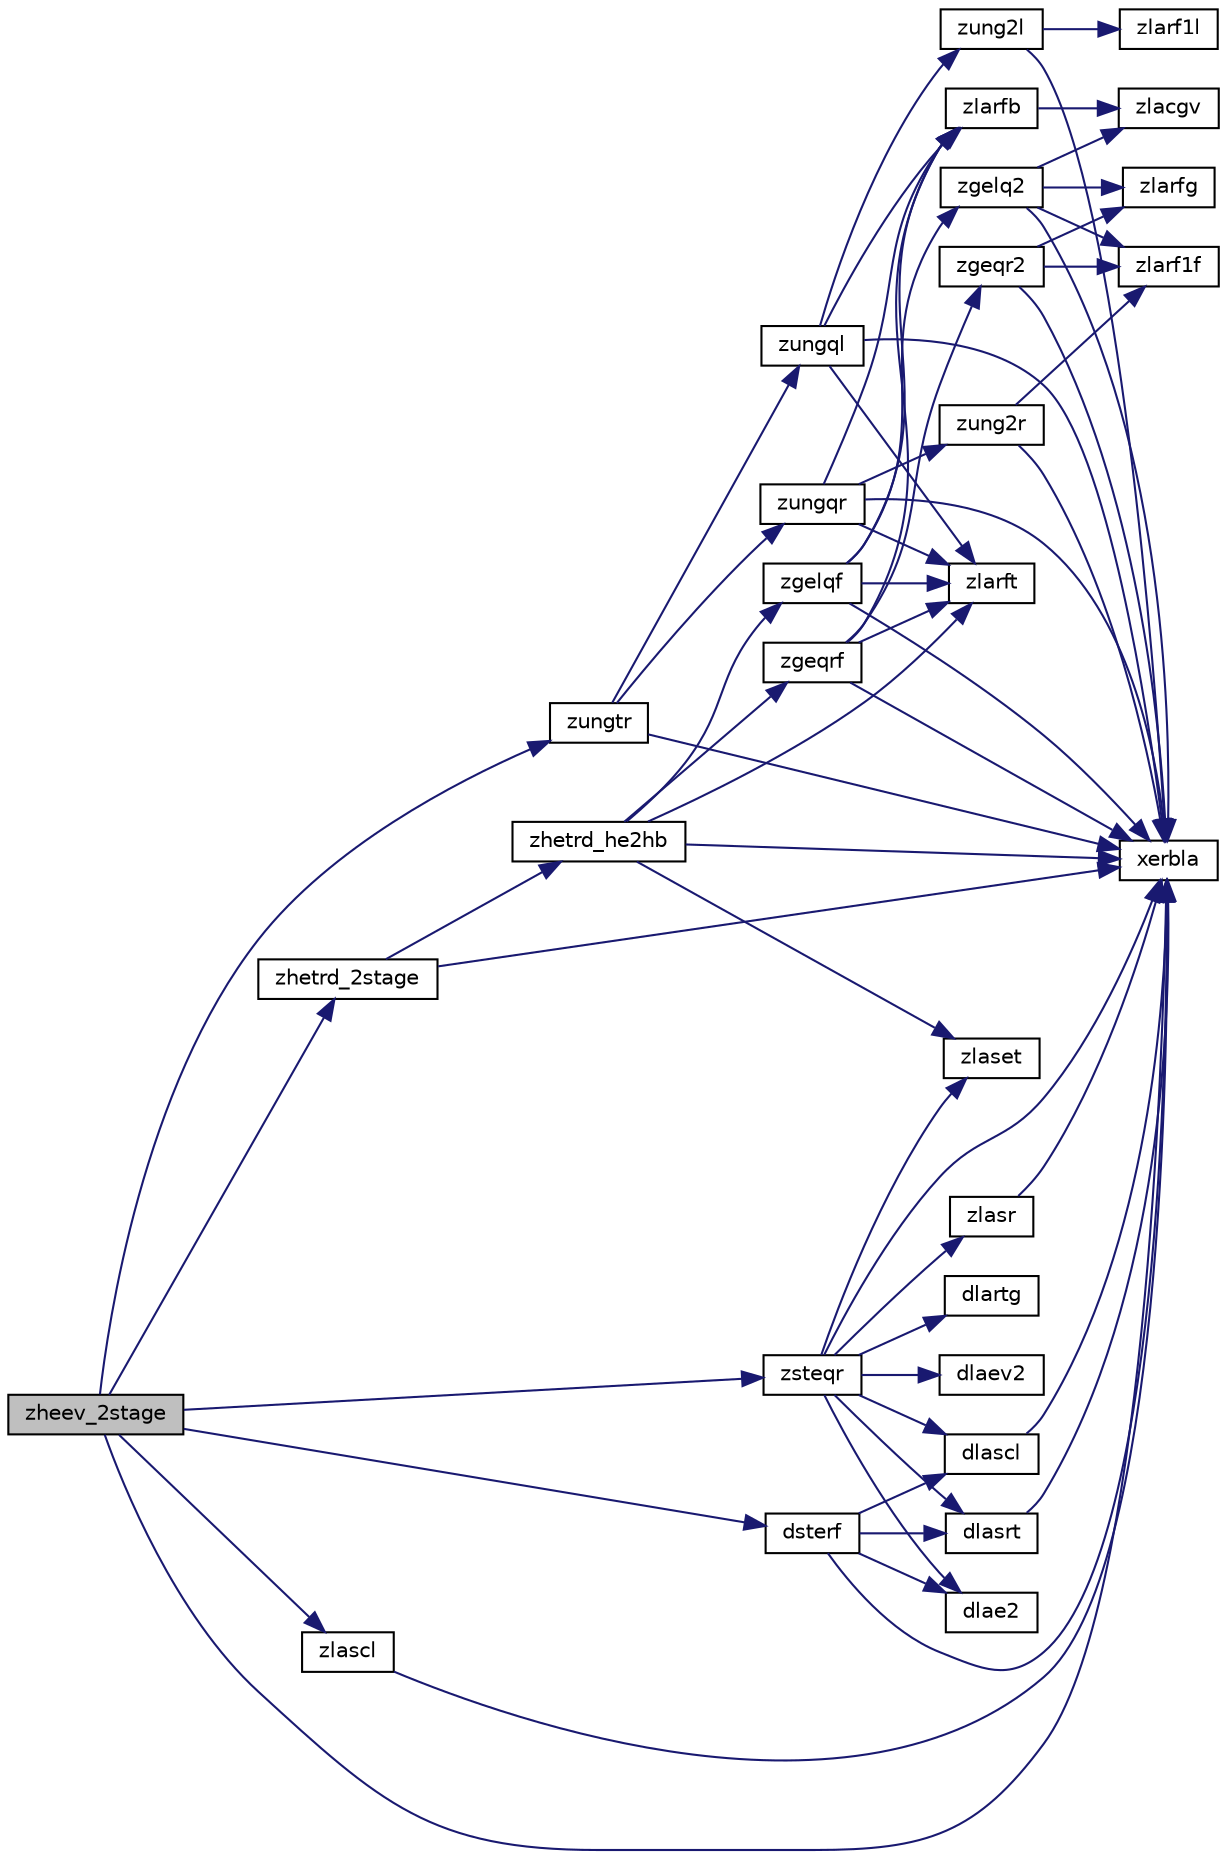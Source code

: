 digraph "zheev_2stage"
{
 // LATEX_PDF_SIZE
  edge [fontname="Helvetica",fontsize="10",labelfontname="Helvetica",labelfontsize="10"];
  node [fontname="Helvetica",fontsize="10",shape=record];
  rankdir="LR";
  Node1 [label="zheev_2stage",height=0.2,width=0.4,color="black", fillcolor="grey75", style="filled", fontcolor="black",tooltip="ZHEEV_2STAGE computes the eigenvalues and, optionally, the left and/or right eigenvectors for HE matr..."];
  Node1 -> Node2 [color="midnightblue",fontsize="10",style="solid",fontname="Helvetica"];
  Node2 [label="dsterf",height=0.2,width=0.4,color="black", fillcolor="white", style="filled",URL="$dsterf_8f.html#af0616552c11358ae8298d0ac18ac023c",tooltip="DSTERF"];
  Node2 -> Node3 [color="midnightblue",fontsize="10",style="solid",fontname="Helvetica"];
  Node3 [label="dlae2",height=0.2,width=0.4,color="black", fillcolor="white", style="filled",URL="$dlae2_8f.html#a8a36d905c1c66d345f791b91254da0ae",tooltip="DLAE2 computes the eigenvalues of a 2-by-2 symmetric matrix."];
  Node2 -> Node4 [color="midnightblue",fontsize="10",style="solid",fontname="Helvetica"];
  Node4 [label="dlascl",height=0.2,width=0.4,color="black", fillcolor="white", style="filled",URL="$dlascl_8f.html#a7bce4c35ec5a86ee0bfdd15c476d99c8",tooltip="DLASCL multiplies a general rectangular matrix by a real scalar defined as cto/cfrom."];
  Node4 -> Node5 [color="midnightblue",fontsize="10",style="solid",fontname="Helvetica"];
  Node5 [label="xerbla",height=0.2,width=0.4,color="black", fillcolor="white", style="filled",URL="$xerbla_8f.html#a377ee61015baf8dea7770b3a404b1c07",tooltip="XERBLA"];
  Node2 -> Node6 [color="midnightblue",fontsize="10",style="solid",fontname="Helvetica"];
  Node6 [label="dlasrt",height=0.2,width=0.4,color="black", fillcolor="white", style="filled",URL="$dlasrt_8f.html#a88a9fb57b6459176b68f21720d3d2ad2",tooltip="DLASRT sorts numbers in increasing or decreasing order."];
  Node6 -> Node5 [color="midnightblue",fontsize="10",style="solid",fontname="Helvetica"];
  Node2 -> Node5 [color="midnightblue",fontsize="10",style="solid",fontname="Helvetica"];
  Node1 -> Node5 [color="midnightblue",fontsize="10",style="solid",fontname="Helvetica"];
  Node1 -> Node7 [color="midnightblue",fontsize="10",style="solid",fontname="Helvetica"];
  Node7 [label="zhetrd_2stage",height=0.2,width=0.4,color="black", fillcolor="white", style="filled",URL="$zhetrd__2stage_8f.html#a15264199d62f32abbd25a5b880b62209",tooltip="ZHETRD_2STAGE"];
  Node7 -> Node5 [color="midnightblue",fontsize="10",style="solid",fontname="Helvetica"];
  Node7 -> Node8 [color="midnightblue",fontsize="10",style="solid",fontname="Helvetica"];
  Node8 [label="zhetrd_he2hb",height=0.2,width=0.4,color="black", fillcolor="white", style="filled",URL="$zhetrd__he2hb_8f.html#a448013fd996470cb42753829b5f4562a",tooltip="ZHETRD_HE2HB"];
  Node8 -> Node5 [color="midnightblue",fontsize="10",style="solid",fontname="Helvetica"];
  Node8 -> Node9 [color="midnightblue",fontsize="10",style="solid",fontname="Helvetica"];
  Node9 [label="zgelqf",height=0.2,width=0.4,color="black", fillcolor="white", style="filled",URL="$zgelqf_8f.html#a1ebfa1dc59e0f38a3e2eafd01e205fdb",tooltip="ZGELQF"];
  Node9 -> Node5 [color="midnightblue",fontsize="10",style="solid",fontname="Helvetica"];
  Node9 -> Node10 [color="midnightblue",fontsize="10",style="solid",fontname="Helvetica"];
  Node10 [label="zgelq2",height=0.2,width=0.4,color="black", fillcolor="white", style="filled",URL="$zgelq2_8f.html#a3ef30af067557006a607c01cc2310955",tooltip="ZGELQ2 computes the LQ factorization of a general rectangular matrix using an unblocked algorithm."];
  Node10 -> Node5 [color="midnightblue",fontsize="10",style="solid",fontname="Helvetica"];
  Node10 -> Node11 [color="midnightblue",fontsize="10",style="solid",fontname="Helvetica"];
  Node11 [label="zlacgv",height=0.2,width=0.4,color="black", fillcolor="white", style="filled",URL="$zlacgv_8f.html#ad2595ab7c6b89e1ff2e9d05542431719",tooltip="ZLACGV conjugates a complex vector."];
  Node10 -> Node12 [color="midnightblue",fontsize="10",style="solid",fontname="Helvetica"];
  Node12 [label="zlarf1f",height=0.2,width=0.4,color="black", fillcolor="white", style="filled",URL="$zlarf1f_8f.html#a48cd67b51ff589c1f2e0a9bf2b2c84ad",tooltip="ZLARF1F applies an elementary reflector to a general rectangular"];
  Node10 -> Node13 [color="midnightblue",fontsize="10",style="solid",fontname="Helvetica"];
  Node13 [label="zlarfg",height=0.2,width=0.4,color="black", fillcolor="white", style="filled",URL="$zlarfg_8f.html#af496f956f05bac0668fed468230355c7",tooltip="ZLARFG generates an elementary reflector (Householder matrix)."];
  Node9 -> Node14 [color="midnightblue",fontsize="10",style="solid",fontname="Helvetica"];
  Node14 [label="zlarfb",height=0.2,width=0.4,color="black", fillcolor="white", style="filled",URL="$zlarfb_8f.html#a250a7932f64a90dd1dcb20ab9957ad37",tooltip="ZLARFB applies a block reflector or its conjugate-transpose to a general rectangular matrix."];
  Node14 -> Node11 [color="midnightblue",fontsize="10",style="solid",fontname="Helvetica"];
  Node9 -> Node15 [color="midnightblue",fontsize="10",style="solid",fontname="Helvetica"];
  Node15 [label="zlarft",height=0.2,width=0.4,color="black", fillcolor="white", style="filled",URL="$VARIANTS_2larft_2LL-LVL2_2zlarft_8f.html#a748294b81ca6ffc44785d44afb77474e",tooltip="ZLARFT VARIANT: left-looking Level 2 BLAS version of the algorithm."];
  Node8 -> Node16 [color="midnightblue",fontsize="10",style="solid",fontname="Helvetica"];
  Node16 [label="zgeqrf",height=0.2,width=0.4,color="black", fillcolor="white", style="filled",URL="$VARIANTS_2qr_2LL_2zgeqrf_8f.html#a91323e2e5f9678324dde6fd72f1e6bd1",tooltip="ZGEQRF VARIANT: left-looking Level 3 BLAS of the algorithm."];
  Node16 -> Node5 [color="midnightblue",fontsize="10",style="solid",fontname="Helvetica"];
  Node16 -> Node17 [color="midnightblue",fontsize="10",style="solid",fontname="Helvetica"];
  Node17 [label="zgeqr2",height=0.2,width=0.4,color="black", fillcolor="white", style="filled",URL="$zgeqr2_8f.html#a5b3713deac5bd2bda6844fa1d896f162",tooltip="ZGEQR2 computes the QR factorization of a general rectangular matrix using an unblocked algorithm."];
  Node17 -> Node5 [color="midnightblue",fontsize="10",style="solid",fontname="Helvetica"];
  Node17 -> Node12 [color="midnightblue",fontsize="10",style="solid",fontname="Helvetica"];
  Node17 -> Node13 [color="midnightblue",fontsize="10",style="solid",fontname="Helvetica"];
  Node16 -> Node14 [color="midnightblue",fontsize="10",style="solid",fontname="Helvetica"];
  Node16 -> Node15 [color="midnightblue",fontsize="10",style="solid",fontname="Helvetica"];
  Node8 -> Node15 [color="midnightblue",fontsize="10",style="solid",fontname="Helvetica"];
  Node8 -> Node18 [color="midnightblue",fontsize="10",style="solid",fontname="Helvetica"];
  Node18 [label="zlaset",height=0.2,width=0.4,color="black", fillcolor="white", style="filled",URL="$zlaset_8f.html#aa4389d0e0e031c70c351acf7dbad6a85",tooltip="ZLASET initializes the off-diagonal elements and the diagonal elements of a matrix to given values."];
  Node1 -> Node19 [color="midnightblue",fontsize="10",style="solid",fontname="Helvetica"];
  Node19 [label="zlascl",height=0.2,width=0.4,color="black", fillcolor="white", style="filled",URL="$zlascl_8f.html#a3ac3de030a7537d12f56245d2049b895",tooltip="ZLASCL multiplies a general rectangular matrix by a real scalar defined as cto/cfrom."];
  Node19 -> Node5 [color="midnightblue",fontsize="10",style="solid",fontname="Helvetica"];
  Node1 -> Node20 [color="midnightblue",fontsize="10",style="solid",fontname="Helvetica"];
  Node20 [label="zsteqr",height=0.2,width=0.4,color="black", fillcolor="white", style="filled",URL="$zsteqr_8f.html#a253c3755d52f1d8a0591190152375be4",tooltip="ZSTEQR"];
  Node20 -> Node3 [color="midnightblue",fontsize="10",style="solid",fontname="Helvetica"];
  Node20 -> Node21 [color="midnightblue",fontsize="10",style="solid",fontname="Helvetica"];
  Node21 [label="dlaev2",height=0.2,width=0.4,color="black", fillcolor="white", style="filled",URL="$dlaev2_8f.html#a404759a75990a78660c741b3448b27e8",tooltip="DLAEV2 computes the eigenvalues and eigenvectors of a 2-by-2 symmetric/Hermitian matrix."];
  Node20 -> Node22 [color="midnightblue",fontsize="10",style="solid",fontname="Helvetica"];
  Node22 [label="dlartg",height=0.2,width=0.4,color="black", fillcolor="white", style="filled",URL="$dlartg_8f90.html#a86f8f877eaea0386cdc2c3c175d9ea88",tooltip="DLARTG generates a plane rotation with real cosine and real sine."];
  Node20 -> Node4 [color="midnightblue",fontsize="10",style="solid",fontname="Helvetica"];
  Node20 -> Node6 [color="midnightblue",fontsize="10",style="solid",fontname="Helvetica"];
  Node20 -> Node5 [color="midnightblue",fontsize="10",style="solid",fontname="Helvetica"];
  Node20 -> Node18 [color="midnightblue",fontsize="10",style="solid",fontname="Helvetica"];
  Node20 -> Node23 [color="midnightblue",fontsize="10",style="solid",fontname="Helvetica"];
  Node23 [label="zlasr",height=0.2,width=0.4,color="black", fillcolor="white", style="filled",URL="$zlasr_8f.html#aae27686b63781226e5f5c6de245463b3",tooltip="ZLASR applies a sequence of plane rotations to a general rectangular matrix."];
  Node23 -> Node5 [color="midnightblue",fontsize="10",style="solid",fontname="Helvetica"];
  Node1 -> Node24 [color="midnightblue",fontsize="10",style="solid",fontname="Helvetica"];
  Node24 [label="zungtr",height=0.2,width=0.4,color="black", fillcolor="white", style="filled",URL="$zungtr_8f.html#a63b788e542eb944b96fb661c5b1ed246",tooltip="ZUNGTR"];
  Node24 -> Node5 [color="midnightblue",fontsize="10",style="solid",fontname="Helvetica"];
  Node24 -> Node25 [color="midnightblue",fontsize="10",style="solid",fontname="Helvetica"];
  Node25 [label="zungql",height=0.2,width=0.4,color="black", fillcolor="white", style="filled",URL="$zungql_8f.html#adab434fecc73f46cd8323a5b9416ba77",tooltip="ZUNGQL"];
  Node25 -> Node5 [color="midnightblue",fontsize="10",style="solid",fontname="Helvetica"];
  Node25 -> Node14 [color="midnightblue",fontsize="10",style="solid",fontname="Helvetica"];
  Node25 -> Node15 [color="midnightblue",fontsize="10",style="solid",fontname="Helvetica"];
  Node25 -> Node26 [color="midnightblue",fontsize="10",style="solid",fontname="Helvetica"];
  Node26 [label="zung2l",height=0.2,width=0.4,color="black", fillcolor="white", style="filled",URL="$zung2l_8f.html#afd24b82aa7d03dd63d3a7780e9bb0760",tooltip="ZUNG2L generates all or part of the unitary matrix Q from a QL factorization determined by cgeqlf (un..."];
  Node26 -> Node5 [color="midnightblue",fontsize="10",style="solid",fontname="Helvetica"];
  Node26 -> Node27 [color="midnightblue",fontsize="10",style="solid",fontname="Helvetica"];
  Node27 [label="zlarf1l",height=0.2,width=0.4,color="black", fillcolor="white", style="filled",URL="$zlarf1l_8f.html#a76d66e0a3f099960bce89adae4b25569",tooltip="ZLARF1L applies an elementary reflector to a general rectangular"];
  Node24 -> Node28 [color="midnightblue",fontsize="10",style="solid",fontname="Helvetica"];
  Node28 [label="zungqr",height=0.2,width=0.4,color="black", fillcolor="white", style="filled",URL="$zungqr_8f.html#a61aedc9e715163bda8e58f73fad0030f",tooltip="ZUNGQR"];
  Node28 -> Node5 [color="midnightblue",fontsize="10",style="solid",fontname="Helvetica"];
  Node28 -> Node14 [color="midnightblue",fontsize="10",style="solid",fontname="Helvetica"];
  Node28 -> Node15 [color="midnightblue",fontsize="10",style="solid",fontname="Helvetica"];
  Node28 -> Node29 [color="midnightblue",fontsize="10",style="solid",fontname="Helvetica"];
  Node29 [label="zung2r",height=0.2,width=0.4,color="black", fillcolor="white", style="filled",URL="$zung2r_8f.html#a00acf96a92abc0fc5899aca6baea2396",tooltip="ZUNG2R"];
  Node29 -> Node5 [color="midnightblue",fontsize="10",style="solid",fontname="Helvetica"];
  Node29 -> Node12 [color="midnightblue",fontsize="10",style="solid",fontname="Helvetica"];
}
